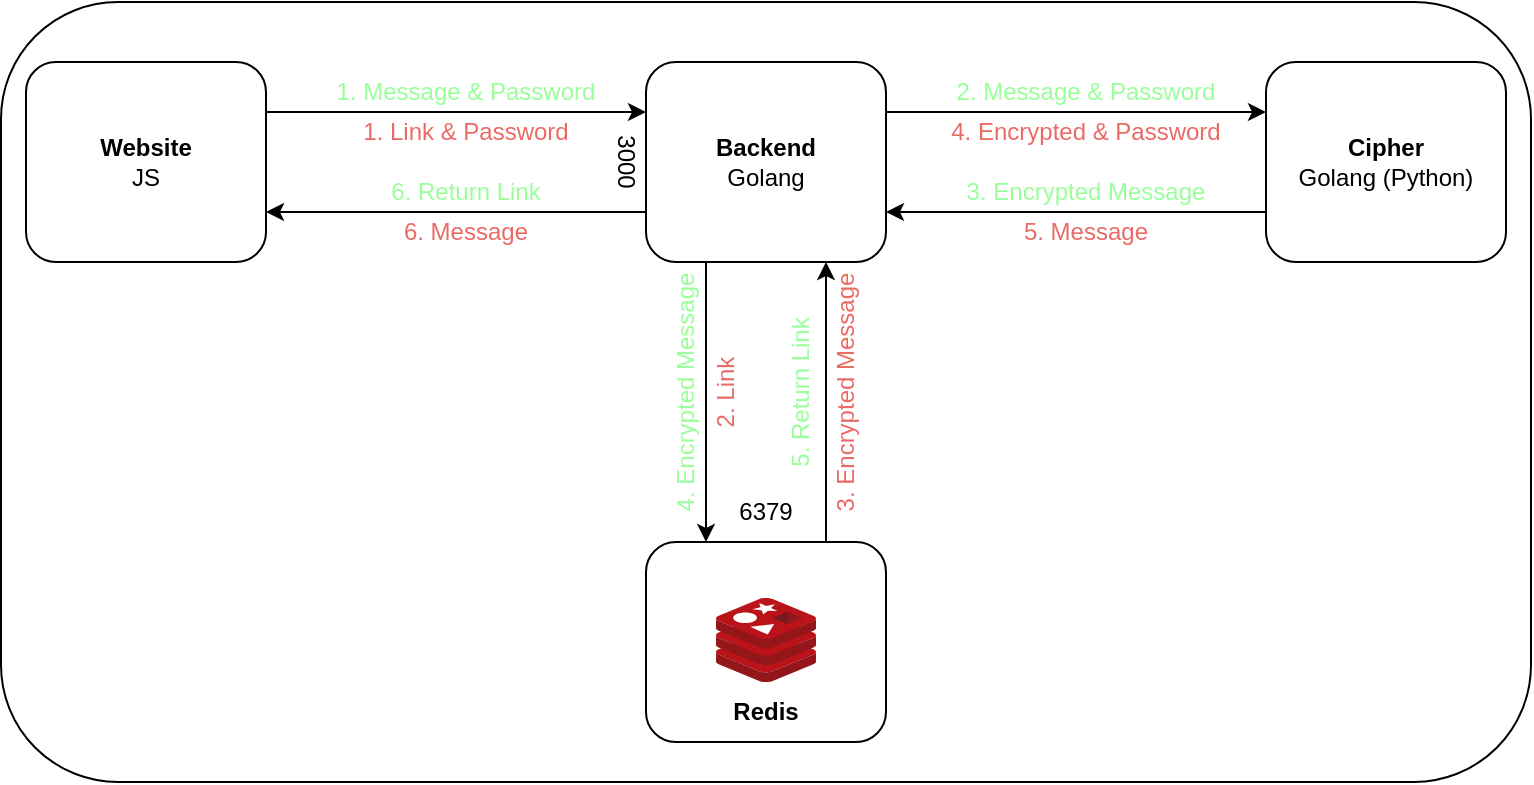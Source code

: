 <mxfile version="22.0.3" type="device">
  <diagram id="R2lEEEUBdFMjLlhIrx00" name="Page-1">
    <mxGraphModel dx="1114" dy="838" grid="1" gridSize="10" guides="1" tooltips="1" connect="1" arrows="1" fold="1" page="1" pageScale="1" pageWidth="850" pageHeight="1100" math="0" shadow="0" extFonts="Permanent Marker^https://fonts.googleapis.com/css?family=Permanent+Marker">
      <root>
        <mxCell id="0" />
        <mxCell id="1" parent="0" />
        <mxCell id="hGutVVly0162uLkcKSLS-45" value="" style="rounded=1;whiteSpace=wrap;html=1;" parent="1" vertex="1">
          <mxGeometry x="27.5" y="210" width="765" height="390" as="geometry" />
        </mxCell>
        <mxCell id="hGutVVly0162uLkcKSLS-1" value="&lt;b&gt;Website&lt;/b&gt;&lt;br&gt;JS" style="rounded=1;whiteSpace=wrap;html=1;" parent="1" vertex="1">
          <mxGeometry x="40" y="240" width="120" height="100" as="geometry" />
        </mxCell>
        <mxCell id="hGutVVly0162uLkcKSLS-19" style="edgeStyle=orthogonalEdgeStyle;rounded=0;orthogonalLoop=1;jettySize=auto;html=1;exitX=1;exitY=0.25;exitDx=0;exitDy=0;entryX=0;entryY=0.25;entryDx=0;entryDy=0;" parent="1" source="hGutVVly0162uLkcKSLS-2" target="hGutVVly0162uLkcKSLS-3" edge="1">
          <mxGeometry relative="1" as="geometry" />
        </mxCell>
        <mxCell id="hGutVVly0162uLkcKSLS-32" style="edgeStyle=orthogonalEdgeStyle;rounded=0;orthogonalLoop=1;jettySize=auto;html=1;exitX=0.75;exitY=1;exitDx=0;exitDy=0;entryX=0.75;entryY=0;entryDx=0;entryDy=0;startArrow=classic;startFill=1;endArrow=none;endFill=0;" parent="1" source="hGutVVly0162uLkcKSLS-2" target="hGutVVly0162uLkcKSLS-31" edge="1">
          <mxGeometry relative="1" as="geometry" />
        </mxCell>
        <mxCell id="hGutVVly0162uLkcKSLS-33" style="edgeStyle=orthogonalEdgeStyle;rounded=0;orthogonalLoop=1;jettySize=auto;html=1;exitX=0.25;exitY=1;exitDx=0;exitDy=0;entryX=0.25;entryY=0;entryDx=0;entryDy=0;" parent="1" source="hGutVVly0162uLkcKSLS-2" target="hGutVVly0162uLkcKSLS-31" edge="1">
          <mxGeometry relative="1" as="geometry" />
        </mxCell>
        <mxCell id="hGutVVly0162uLkcKSLS-2" value="&lt;b&gt;Backend&lt;br&gt;&lt;/b&gt;Golang" style="rounded=1;whiteSpace=wrap;html=1;" parent="1" vertex="1">
          <mxGeometry x="350" y="240" width="120" height="100" as="geometry" />
        </mxCell>
        <mxCell id="hGutVVly0162uLkcKSLS-23" style="edgeStyle=orthogonalEdgeStyle;rounded=0;orthogonalLoop=1;jettySize=auto;html=1;exitX=0;exitY=0.75;exitDx=0;exitDy=0;entryX=1;entryY=0.75;entryDx=0;entryDy=0;" parent="1" source="hGutVVly0162uLkcKSLS-3" target="hGutVVly0162uLkcKSLS-2" edge="1">
          <mxGeometry relative="1" as="geometry" />
        </mxCell>
        <mxCell id="hGutVVly0162uLkcKSLS-3" value="&lt;b&gt;Cipher&lt;/b&gt;&lt;br&gt;Golang (Python)" style="rounded=1;whiteSpace=wrap;html=1;" parent="1" vertex="1">
          <mxGeometry x="660" y="240" width="120" height="100" as="geometry" />
        </mxCell>
        <mxCell id="hGutVVly0162uLkcKSLS-6" value="" style="endArrow=classic;html=1;rounded=0;exitX=1;exitY=0.25;exitDx=0;exitDy=0;entryX=0;entryY=0.25;entryDx=0;entryDy=0;" parent="1" source="hGutVVly0162uLkcKSLS-1" target="hGutVVly0162uLkcKSLS-2" edge="1">
          <mxGeometry width="50" height="50" relative="1" as="geometry">
            <mxPoint x="160" y="260" as="sourcePoint" />
            <mxPoint x="344" y="258" as="targetPoint" />
          </mxGeometry>
        </mxCell>
        <mxCell id="hGutVVly0162uLkcKSLS-7" value="1. Message &amp;amp; Password" style="text;html=1;strokeColor=none;fillColor=none;align=center;verticalAlign=middle;whiteSpace=wrap;rounded=0;fontColor=#99FF99;" parent="1" vertex="1">
          <mxGeometry x="190" y="240" width="140" height="30" as="geometry" />
        </mxCell>
        <mxCell id="hGutVVly0162uLkcKSLS-8" value="" style="endArrow=classic;html=1;rounded=0;entryX=1;entryY=0.75;entryDx=0;entryDy=0;exitX=0;exitY=0.75;exitDx=0;exitDy=0;" parent="1" source="hGutVVly0162uLkcKSLS-2" target="hGutVVly0162uLkcKSLS-1" edge="1">
          <mxGeometry width="50" height="50" relative="1" as="geometry">
            <mxPoint x="290" y="380" as="sourcePoint" />
            <mxPoint x="440" y="360" as="targetPoint" />
          </mxGeometry>
        </mxCell>
        <mxCell id="hGutVVly0162uLkcKSLS-9" value="6. Return Link" style="text;html=1;strokeColor=none;fillColor=none;align=center;verticalAlign=middle;whiteSpace=wrap;rounded=0;labelBackgroundColor=none;fontColor=#99FF99;" parent="1" vertex="1">
          <mxGeometry x="205" y="290" width="110" height="30" as="geometry" />
        </mxCell>
        <mxCell id="hGutVVly0162uLkcKSLS-10" value="3000" style="text;html=1;strokeColor=none;fillColor=none;align=center;verticalAlign=middle;whiteSpace=wrap;rounded=0;direction=east;flipV=0;flipH=1;labelBackgroundColor=default;labelBorderColor=none;rotation=90;" parent="1" vertex="1">
          <mxGeometry x="310" y="275" width="60" height="30" as="geometry" />
        </mxCell>
        <mxCell id="hGutVVly0162uLkcKSLS-15" value="1. Link &amp;amp; Password" style="text;html=1;strokeColor=none;fillColor=none;align=center;verticalAlign=middle;whiteSpace=wrap;rounded=0;fontColor=#EA6B66;" parent="1" vertex="1">
          <mxGeometry x="185" y="260" width="150" height="30" as="geometry" />
        </mxCell>
        <mxCell id="hGutVVly0162uLkcKSLS-20" value="2. Message &amp;amp; Password" style="text;html=1;strokeColor=none;fillColor=none;align=center;verticalAlign=middle;whiteSpace=wrap;rounded=0;fontColor=#99FF99;" parent="1" vertex="1">
          <mxGeometry x="500" y="240" width="140" height="30" as="geometry" />
        </mxCell>
        <mxCell id="hGutVVly0162uLkcKSLS-26" value="3. Encrypted Message" style="text;html=1;strokeColor=none;fillColor=none;align=center;verticalAlign=middle;whiteSpace=wrap;rounded=0;fontColor=#99FF99;" parent="1" vertex="1">
          <mxGeometry x="500" y="290" width="140" height="30" as="geometry" />
        </mxCell>
        <mxCell id="hGutVVly0162uLkcKSLS-30" value="4. Encrypted Message" style="text;html=1;strokeColor=none;fillColor=none;align=center;verticalAlign=middle;whiteSpace=wrap;rounded=0;fontColor=#99FF99;rotation=-90;" parent="1" vertex="1">
          <mxGeometry x="300" y="390" width="140" height="30" as="geometry" />
        </mxCell>
        <mxCell id="hGutVVly0162uLkcKSLS-31" value="&lt;b&gt;Redis&lt;/b&gt;" style="rounded=1;whiteSpace=wrap;html=1;verticalAlign=bottom;spacingBottom=6;" parent="1" vertex="1">
          <mxGeometry x="350" y="480" width="120" height="100" as="geometry" />
        </mxCell>
        <mxCell id="hGutVVly0162uLkcKSLS-34" value="" style="image;sketch=0;aspect=fixed;html=1;points=[];align=center;fontSize=12;image=img/lib/mscae/Cache_Redis_Product.svg;" parent="1" vertex="1">
          <mxGeometry x="385" y="508" width="50" height="42" as="geometry" />
        </mxCell>
        <mxCell id="hGutVVly0162uLkcKSLS-35" value="6379" style="text;html=1;strokeColor=none;fillColor=none;align=center;verticalAlign=middle;whiteSpace=wrap;rounded=0;direction=east;flipV=0;flipH=1;labelBackgroundColor=default;labelBorderColor=none;rotation=0;" parent="1" vertex="1">
          <mxGeometry x="380" y="450" width="60" height="30" as="geometry" />
        </mxCell>
        <mxCell id="hGutVVly0162uLkcKSLS-36" value="5. Return Link" style="text;html=1;strokeColor=none;fillColor=none;align=center;verticalAlign=middle;whiteSpace=wrap;rounded=0;fontColor=#99FF99;rotation=-90;" parent="1" vertex="1">
          <mxGeometry x="370" y="390" width="115" height="30" as="geometry" />
        </mxCell>
        <mxCell id="hGutVVly0162uLkcKSLS-39" value="2. Link" style="text;html=1;strokeColor=none;fillColor=none;align=center;verticalAlign=middle;whiteSpace=wrap;rounded=0;fontColor=#EA6B66;rotation=-90;" parent="1" vertex="1">
          <mxGeometry x="320" y="390" width="140" height="30" as="geometry" />
        </mxCell>
        <mxCell id="hGutVVly0162uLkcKSLS-40" value="3. Encrypted Message" style="text;html=1;strokeColor=none;fillColor=none;align=center;verticalAlign=middle;whiteSpace=wrap;rounded=0;fontColor=#EA6B66;rotation=-90;" parent="1" vertex="1">
          <mxGeometry x="380" y="390" width="140" height="30" as="geometry" />
        </mxCell>
        <mxCell id="hGutVVly0162uLkcKSLS-41" value="4. Encrypted &amp;amp; Password" style="text;html=1;strokeColor=none;fillColor=none;align=center;verticalAlign=middle;whiteSpace=wrap;rounded=0;fontColor=#EA6B66;" parent="1" vertex="1">
          <mxGeometry x="500" y="260" width="140" height="30" as="geometry" />
        </mxCell>
        <mxCell id="hGutVVly0162uLkcKSLS-42" value="5. Message" style="text;html=1;strokeColor=none;fillColor=none;align=center;verticalAlign=middle;whiteSpace=wrap;rounded=0;fontColor=#EA6B66;" parent="1" vertex="1">
          <mxGeometry x="500" y="310" width="140" height="30" as="geometry" />
        </mxCell>
        <mxCell id="hGutVVly0162uLkcKSLS-43" value="6. Message" style="text;html=1;strokeColor=none;fillColor=none;align=center;verticalAlign=middle;whiteSpace=wrap;rounded=0;fontColor=#EA6B66;" parent="1" vertex="1">
          <mxGeometry x="185" y="310" width="150" height="30" as="geometry" />
        </mxCell>
      </root>
    </mxGraphModel>
  </diagram>
</mxfile>
